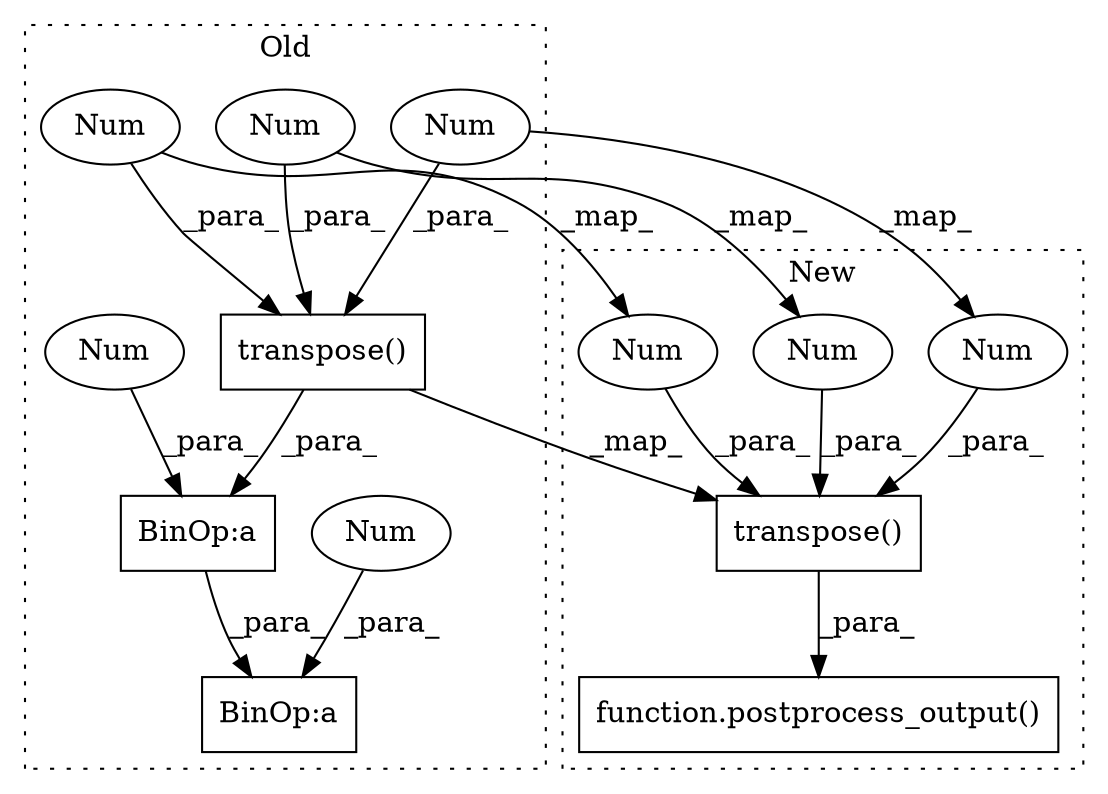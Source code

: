 digraph G {
subgraph cluster0 {
1 [label="transpose()" a="75" s="3042,3087" l="38,1" shape="box"];
4 [label="Num" a="76" s="3083" l="1" shape="ellipse"];
5 [label="Num" a="76" s="3080" l="1" shape="ellipse"];
7 [label="BinOp:a" a="82" s="3101" l="3" shape="box"];
8 [label="BinOp:a" a="82" s="3088" l="3" shape="box"];
9 [label="Num" a="76" s="3104" l="3" shape="ellipse"];
11 [label="Num" a="76" s="3086" l="1" shape="ellipse"];
13 [label="Num" a="76" s="3091" l="3" shape="ellipse"];
label = "Old";
style="dotted";
}
subgraph cluster1 {
2 [label="transpose()" a="75" s="3033,3078" l="38,1" shape="box"];
3 [label="Num" a="76" s="3074" l="1" shape="ellipse"];
6 [label="Num" a="76" s="3071" l="1" shape="ellipse"];
10 [label="function.postprocess_output()" a="75" s="3104,3131" l="19,1" shape="box"];
12 [label="Num" a="76" s="3077" l="1" shape="ellipse"];
label = "New";
style="dotted";
}
1 -> 8 [label="_para_"];
1 -> 2 [label="_map_"];
2 -> 10 [label="_para_"];
3 -> 2 [label="_para_"];
4 -> 1 [label="_para_"];
4 -> 3 [label="_map_"];
5 -> 1 [label="_para_"];
5 -> 6 [label="_map_"];
6 -> 2 [label="_para_"];
8 -> 7 [label="_para_"];
9 -> 7 [label="_para_"];
11 -> 12 [label="_map_"];
11 -> 1 [label="_para_"];
12 -> 2 [label="_para_"];
13 -> 8 [label="_para_"];
}